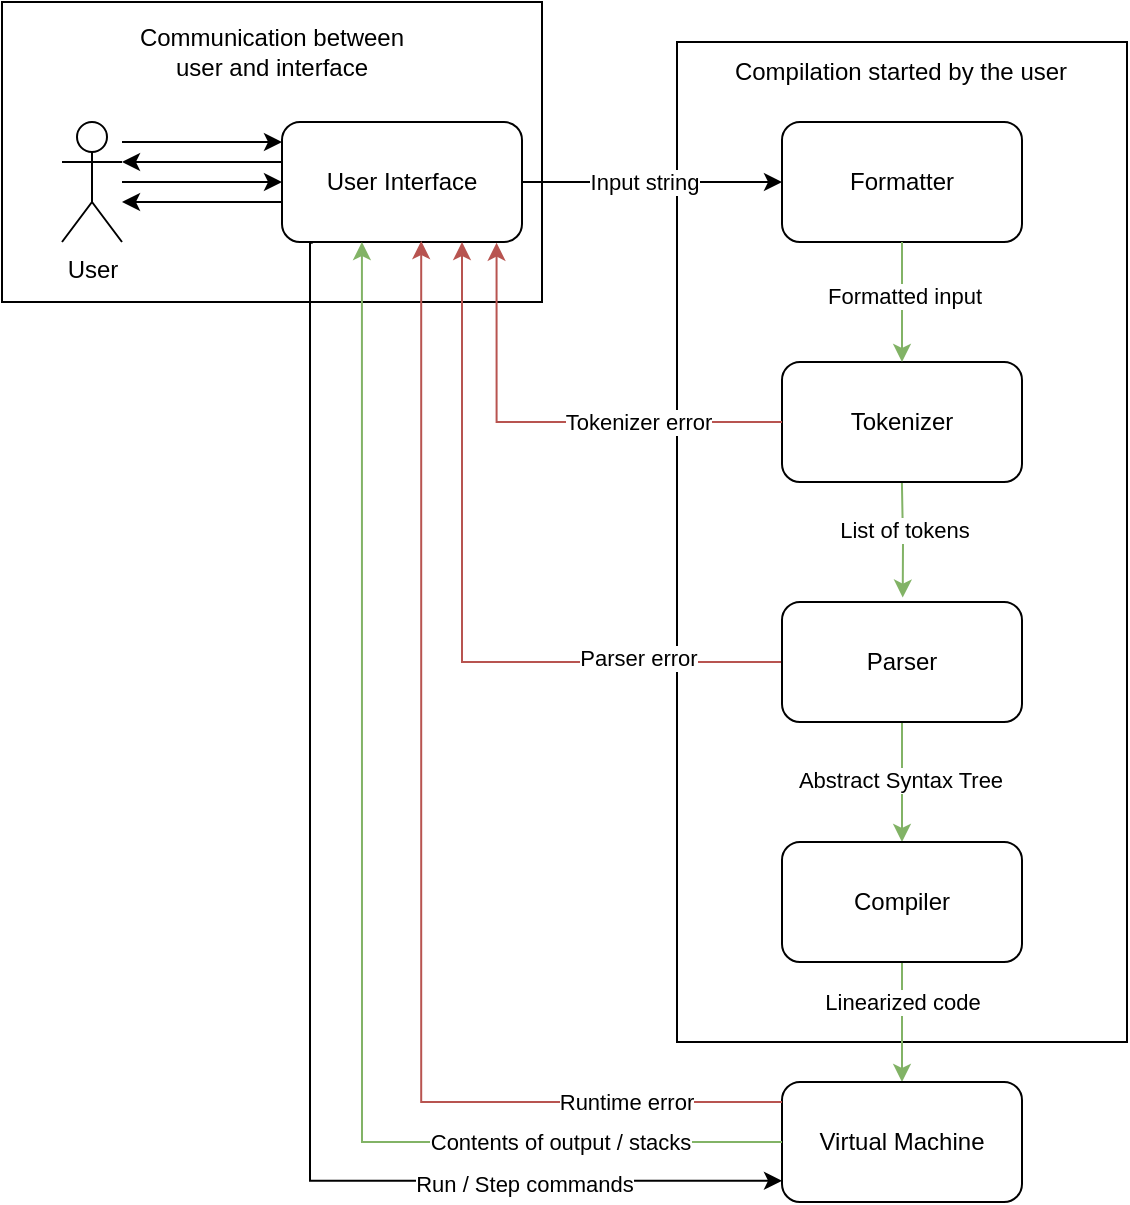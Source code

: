 <mxfile version="22.1.5" type="device">
  <diagram name="Page-1" id="Fh4Blk0PdC_3O5Fpina3">
    <mxGraphModel dx="1728" dy="958" grid="1" gridSize="10" guides="1" tooltips="1" connect="1" arrows="1" fold="1" page="1" pageScale="1" pageWidth="850" pageHeight="1100" math="0" shadow="0">
      <root>
        <mxCell id="0" />
        <mxCell id="1" parent="0" />
        <mxCell id="baIIamn22nUWrkBDMH25-38" value="" style="rounded=0;whiteSpace=wrap;html=1;" parent="1" vertex="1">
          <mxGeometry x="80" y="420" width="270" height="150" as="geometry" />
        </mxCell>
        <mxCell id="baIIamn22nUWrkBDMH25-24" value="" style="rounded=0;whiteSpace=wrap;html=1;" parent="1" vertex="1">
          <mxGeometry x="417.5" y="440" width="225" height="500" as="geometry" />
        </mxCell>
        <mxCell id="baIIamn22nUWrkBDMH25-3" style="edgeStyle=orthogonalEdgeStyle;rounded=0;orthogonalLoop=1;jettySize=auto;html=1;entryX=0;entryY=0.5;entryDx=0;entryDy=0;" parent="1" edge="1">
          <mxGeometry relative="1" as="geometry">
            <mxPoint x="140" y="490" as="sourcePoint" />
            <mxPoint x="220" y="490" as="targetPoint" />
          </mxGeometry>
        </mxCell>
        <mxCell id="baIIamn22nUWrkBDMH25-1" value="User" style="shape=umlActor;verticalLabelPosition=bottom;verticalAlign=top;html=1;outlineConnect=0;" parent="1" vertex="1">
          <mxGeometry x="110" y="480" width="30" height="60" as="geometry" />
        </mxCell>
        <mxCell id="baIIamn22nUWrkBDMH25-13" style="edgeStyle=orthogonalEdgeStyle;rounded=0;orthogonalLoop=1;jettySize=auto;html=1;entryX=0;entryY=0.5;entryDx=0;entryDy=0;" parent="1" source="baIIamn22nUWrkBDMH25-2" target="baIIamn22nUWrkBDMH25-7" edge="1">
          <mxGeometry relative="1" as="geometry" />
        </mxCell>
        <mxCell id="baIIamn22nUWrkBDMH25-14" value="Input string" style="edgeLabel;html=1;align=center;verticalAlign=middle;resizable=0;points=[];" parent="baIIamn22nUWrkBDMH25-13" vertex="1" connectable="0">
          <mxGeometry x="-0.059" relative="1" as="geometry">
            <mxPoint as="offset" />
          </mxGeometry>
        </mxCell>
        <mxCell id="baIIamn22nUWrkBDMH25-31" style="edgeStyle=orthogonalEdgeStyle;rounded=0;orthogonalLoop=1;jettySize=auto;html=1;entryX=-0.031;entryY=0.49;entryDx=0;entryDy=0;entryPerimeter=0;exitX=0.128;exitY=1.006;exitDx=0;exitDy=0;exitPerimeter=0;" parent="1" source="baIIamn22nUWrkBDMH25-2" edge="1">
          <mxGeometry relative="1" as="geometry">
            <mxPoint x="233.72" y="560" as="sourcePoint" />
            <mxPoint x="470" y="1009.4" as="targetPoint" />
            <Array as="points">
              <mxPoint x="234" y="540" />
              <mxPoint x="234" y="1009" />
            </Array>
          </mxGeometry>
        </mxCell>
        <mxCell id="baIIamn22nUWrkBDMH25-32" value="Run / Step commands" style="edgeLabel;html=1;align=center;verticalAlign=middle;resizable=0;points=[];" parent="baIIamn22nUWrkBDMH25-31" vertex="1" connectable="0">
          <mxGeometry x="0.635" y="-1" relative="1" as="geometry">
            <mxPoint as="offset" />
          </mxGeometry>
        </mxCell>
        <mxCell id="baIIamn22nUWrkBDMH25-2" value="User Interface" style="rounded=1;whiteSpace=wrap;html=1;" parent="1" vertex="1">
          <mxGeometry x="220" y="480" width="120" height="60" as="geometry" />
        </mxCell>
        <mxCell id="baIIamn22nUWrkBDMH25-4" style="edgeStyle=orthogonalEdgeStyle;rounded=0;orthogonalLoop=1;jettySize=auto;html=1;entryX=0;entryY=0.5;entryDx=0;entryDy=0;" parent="1" edge="1">
          <mxGeometry relative="1" as="geometry">
            <mxPoint x="220" y="500" as="sourcePoint" />
            <mxPoint x="140" y="500" as="targetPoint" />
          </mxGeometry>
        </mxCell>
        <mxCell id="baIIamn22nUWrkBDMH25-5" style="edgeStyle=orthogonalEdgeStyle;rounded=0;orthogonalLoop=1;jettySize=auto;html=1;entryX=0;entryY=0.5;entryDx=0;entryDy=0;" parent="1" edge="1">
          <mxGeometry relative="1" as="geometry">
            <mxPoint x="140" y="510" as="sourcePoint" />
            <mxPoint x="220" y="510" as="targetPoint" />
          </mxGeometry>
        </mxCell>
        <mxCell id="baIIamn22nUWrkBDMH25-6" style="edgeStyle=orthogonalEdgeStyle;rounded=0;orthogonalLoop=1;jettySize=auto;html=1;entryX=0;entryY=0.5;entryDx=0;entryDy=0;" parent="1" edge="1">
          <mxGeometry relative="1" as="geometry">
            <mxPoint x="220" y="520" as="sourcePoint" />
            <mxPoint x="140" y="520" as="targetPoint" />
          </mxGeometry>
        </mxCell>
        <mxCell id="baIIamn22nUWrkBDMH25-7" value="Formatter" style="rounded=1;whiteSpace=wrap;html=1;" parent="1" vertex="1">
          <mxGeometry x="470" y="480" width="120" height="60" as="geometry" />
        </mxCell>
        <mxCell id="baIIamn22nUWrkBDMH25-20" style="edgeStyle=orthogonalEdgeStyle;rounded=0;orthogonalLoop=1;jettySize=auto;html=1;entryX=0.5;entryY=0;entryDx=0;entryDy=0;fillColor=#d5e8d4;strokeColor=#82b366;" parent="1" source="baIIamn22nUWrkBDMH25-10" target="baIIamn22nUWrkBDMH25-11" edge="1">
          <mxGeometry relative="1" as="geometry" />
        </mxCell>
        <mxCell id="baIIamn22nUWrkBDMH25-21" value="Abstract Syntax Tree" style="edgeLabel;html=1;align=center;verticalAlign=middle;resizable=0;points=[];" parent="baIIamn22nUWrkBDMH25-20" vertex="1" connectable="0">
          <mxGeometry y="-1" relative="1" as="geometry">
            <mxPoint y="-1" as="offset" />
          </mxGeometry>
        </mxCell>
        <mxCell id="baIIamn22nUWrkBDMH25-29" style="edgeStyle=orthogonalEdgeStyle;rounded=0;orthogonalLoop=1;jettySize=auto;html=1;entryX=0.75;entryY=1;entryDx=0;entryDy=0;fillColor=#f8cecc;strokeColor=#b85450;" parent="1" source="baIIamn22nUWrkBDMH25-10" target="baIIamn22nUWrkBDMH25-2" edge="1">
          <mxGeometry relative="1" as="geometry" />
        </mxCell>
        <mxCell id="baIIamn22nUWrkBDMH25-30" value="Parser error" style="edgeLabel;html=1;align=center;verticalAlign=middle;resizable=0;points=[];" parent="baIIamn22nUWrkBDMH25-29" vertex="1" connectable="0">
          <mxGeometry x="-0.612" y="-2" relative="1" as="geometry">
            <mxPoint as="offset" />
          </mxGeometry>
        </mxCell>
        <mxCell id="baIIamn22nUWrkBDMH25-10" value="Parser" style="rounded=1;whiteSpace=wrap;html=1;" parent="1" vertex="1">
          <mxGeometry x="470" y="720" width="120" height="60" as="geometry" />
        </mxCell>
        <mxCell id="baIIamn22nUWrkBDMH25-22" style="edgeStyle=orthogonalEdgeStyle;rounded=0;orthogonalLoop=1;jettySize=auto;html=1;entryX=0.5;entryY=0;entryDx=0;entryDy=0;fillColor=#d5e8d4;strokeColor=#82b366;" parent="1" source="baIIamn22nUWrkBDMH25-11" target="baIIamn22nUWrkBDMH25-12" edge="1">
          <mxGeometry relative="1" as="geometry" />
        </mxCell>
        <mxCell id="baIIamn22nUWrkBDMH25-23" value="Linearized code" style="edgeLabel;html=1;align=center;verticalAlign=middle;resizable=0;points=[];" parent="baIIamn22nUWrkBDMH25-22" vertex="1" connectable="0">
          <mxGeometry x="-0.112" y="-1" relative="1" as="geometry">
            <mxPoint x="1" y="-7" as="offset" />
          </mxGeometry>
        </mxCell>
        <mxCell id="baIIamn22nUWrkBDMH25-11" value="Compiler" style="rounded=1;whiteSpace=wrap;html=1;" parent="1" vertex="1">
          <mxGeometry x="470" y="840" width="120" height="60" as="geometry" />
        </mxCell>
        <mxCell id="baIIamn22nUWrkBDMH25-12" value="Virtual Machine" style="rounded=1;whiteSpace=wrap;html=1;" parent="1" vertex="1">
          <mxGeometry x="470" y="960" width="120" height="60" as="geometry" />
        </mxCell>
        <mxCell id="baIIamn22nUWrkBDMH25-18" style="edgeStyle=orthogonalEdgeStyle;rounded=0;orthogonalLoop=1;jettySize=auto;html=1;entryX=0.503;entryY=-0.037;entryDx=0;entryDy=0;entryPerimeter=0;fillColor=#d5e8d4;strokeColor=#82b366;" parent="1" target="baIIamn22nUWrkBDMH25-10" edge="1">
          <mxGeometry relative="1" as="geometry">
            <mxPoint x="529.95" y="660" as="sourcePoint" />
            <mxPoint x="530" y="720" as="targetPoint" />
          </mxGeometry>
        </mxCell>
        <mxCell id="baIIamn22nUWrkBDMH25-19" value="List of tokens" style="edgeLabel;html=1;align=center;verticalAlign=middle;resizable=0;points=[];" parent="baIIamn22nUWrkBDMH25-18" vertex="1" connectable="0">
          <mxGeometry x="-0.217" y="1" relative="1" as="geometry">
            <mxPoint x="-1" y="1" as="offset" />
          </mxGeometry>
        </mxCell>
        <mxCell id="baIIamn22nUWrkBDMH25-15" value="Tokenizer" style="rounded=1;whiteSpace=wrap;html=1;" parent="1" vertex="1">
          <mxGeometry x="470" y="600" width="120" height="60" as="geometry" />
        </mxCell>
        <mxCell id="baIIamn22nUWrkBDMH25-16" style="edgeStyle=orthogonalEdgeStyle;rounded=0;orthogonalLoop=1;jettySize=auto;html=1;entryX=0.5;entryY=0;entryDx=0;entryDy=0;fillColor=#d5e8d4;strokeColor=#82b366;" parent="1" source="baIIamn22nUWrkBDMH25-7" target="baIIamn22nUWrkBDMH25-15" edge="1">
          <mxGeometry relative="1" as="geometry">
            <mxPoint x="800" y="510" as="targetPoint" />
          </mxGeometry>
        </mxCell>
        <mxCell id="baIIamn22nUWrkBDMH25-17" value="Formatted input" style="edgeLabel;html=1;align=center;verticalAlign=middle;resizable=0;points=[];" parent="baIIamn22nUWrkBDMH25-16" vertex="1" connectable="0">
          <mxGeometry x="-0.109" y="1" relative="1" as="geometry">
            <mxPoint as="offset" />
          </mxGeometry>
        </mxCell>
        <mxCell id="baIIamn22nUWrkBDMH25-25" value="Compilation started by the user" style="text;html=1;strokeColor=none;fillColor=none;align=center;verticalAlign=middle;whiteSpace=wrap;rounded=0;" parent="1" vertex="1">
          <mxGeometry x="417.5" y="440" width="222.5" height="30" as="geometry" />
        </mxCell>
        <mxCell id="baIIamn22nUWrkBDMH25-26" value="" style="edgeStyle=orthogonalEdgeStyle;rounded=0;orthogonalLoop=1;jettySize=auto;html=1;entryX=0.894;entryY=1.006;entryDx=0;entryDy=0;entryPerimeter=0;fillColor=#f8cecc;strokeColor=#b85450;" parent="1" source="baIIamn22nUWrkBDMH25-15" target="baIIamn22nUWrkBDMH25-2" edge="1">
          <mxGeometry relative="1" as="geometry" />
        </mxCell>
        <mxCell id="baIIamn22nUWrkBDMH25-27" value="Tokenizer error" style="edgeLabel;html=1;align=center;verticalAlign=middle;resizable=0;points=[];" parent="baIIamn22nUWrkBDMH25-26" vertex="1" connectable="0">
          <mxGeometry x="-0.379" relative="1" as="geometry">
            <mxPoint as="offset" />
          </mxGeometry>
        </mxCell>
        <mxCell id="baIIamn22nUWrkBDMH25-33" style="edgeStyle=orthogonalEdgeStyle;rounded=0;orthogonalLoop=1;jettySize=auto;html=1;entryX=0.58;entryY=0.992;entryDx=0;entryDy=0;entryPerimeter=0;fillColor=#f8cecc;strokeColor=#b85450;" parent="1" source="baIIamn22nUWrkBDMH25-12" target="baIIamn22nUWrkBDMH25-2" edge="1">
          <mxGeometry relative="1" as="geometry">
            <Array as="points">
              <mxPoint x="290" y="970" />
            </Array>
          </mxGeometry>
        </mxCell>
        <mxCell id="baIIamn22nUWrkBDMH25-34" value="Runtime error" style="edgeLabel;html=1;align=center;verticalAlign=middle;resizable=0;points=[];" parent="baIIamn22nUWrkBDMH25-33" vertex="1" connectable="0">
          <mxGeometry x="-0.775" y="1" relative="1" as="geometry">
            <mxPoint x="-10" y="-1" as="offset" />
          </mxGeometry>
        </mxCell>
        <mxCell id="baIIamn22nUWrkBDMH25-35" style="edgeStyle=orthogonalEdgeStyle;rounded=0;orthogonalLoop=1;jettySize=auto;html=1;entryX=0.333;entryY=1;entryDx=0;entryDy=0;entryPerimeter=0;fillColor=#d5e8d4;strokeColor=#82b366;" parent="1" source="baIIamn22nUWrkBDMH25-12" target="baIIamn22nUWrkBDMH25-2" edge="1">
          <mxGeometry relative="1" as="geometry" />
        </mxCell>
        <mxCell id="baIIamn22nUWrkBDMH25-36" value="Contents of output / stacks" style="edgeLabel;html=1;align=center;verticalAlign=middle;resizable=0;points=[];" parent="baIIamn22nUWrkBDMH25-35" vertex="1" connectable="0">
          <mxGeometry x="-0.625" y="1" relative="1" as="geometry">
            <mxPoint x="13" y="-1" as="offset" />
          </mxGeometry>
        </mxCell>
        <mxCell id="baIIamn22nUWrkBDMH25-37" value="Communication between user and interface" style="text;html=1;strokeColor=none;fillColor=none;align=center;verticalAlign=middle;whiteSpace=wrap;rounded=0;" parent="1" vertex="1">
          <mxGeometry x="135" y="430" width="160" height="30" as="geometry" />
        </mxCell>
      </root>
    </mxGraphModel>
  </diagram>
</mxfile>
